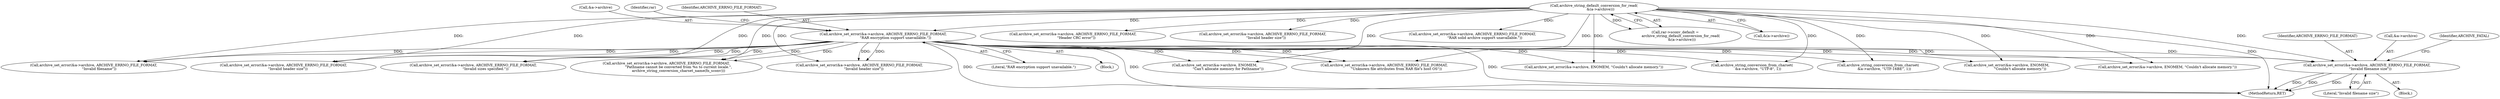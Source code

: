 digraph "0_libarchive_5562545b5562f6d12a4ef991fae158bf4ccf92b6@pointer" {
"1000634" [label="(Call,archive_set_error(&a->archive, ARCHIVE_ERRNO_FILE_FORMAT,\n      \"Invalid filename size\"))"];
"1000172" [label="(Call,archive_string_default_conversion_for_read(\n            &(a->archive)))"];
"1000470" [label="(Call,archive_set_error(&a->archive, ARCHIVE_ERRNO_FILE_FORMAT,\n                      \"RAR encryption support unavailable.\"))"];
"1000963" [label="(Call,archive_string_conversion_from_charset(\n           &a->archive, \"UTF-16BE\", 1))"];
"1001493" [label="(Call,archive_set_error(&a->archive, ARCHIVE_ERRNO_FILE_FORMAT,\n                      \"Unknown file attributes from RAR file's host OS\"))"];
"1000675" [label="(Call,archive_set_error(&a->archive, ENOMEM,\n                        \"Couldn't allocate memory.\"))"];
"1000480" [label="(Identifier,rar)"];
"1001350" [label="(Call,archive_set_error(&a->archive, ARCHIVE_ERRNO_FILE_FORMAT,\n        \"Invalid header size\"))"];
"1001288" [label="(Call,archive_set_error(&a->archive, ENOMEM, \"Couldn't allocate memory.\"))"];
"1000559" [label="(Call,archive_set_error(&a->archive, ARCHIVE_ERRNO_FILE_FORMAT,\n                      \"Invalid sizes specified.\"))"];
"1001681" [label="(Call,archive_set_error(&a->archive, ARCHIVE_ERRNO_FILE_FORMAT,\n                      \"Pathname cannot be converted from %s to current locale.\",\n                      archive_string_conversion_charset_name(fn_sconv)))"];
"1000639" [label="(Identifier,ARCHIVE_ERRNO_FILE_FORMAT)"];
"1000633" [label="(Block,)"];
"1001672" [label="(Call,archive_set_error(&a->archive, ENOMEM,\n                        \"Can't allocate memory for Pathname\"))"];
"1000635" [label="(Call,&a->archive)"];
"1000172" [label="(Call,archive_string_default_conversion_for_read(\n            &(a->archive)))"];
"1000470" [label="(Call,archive_set_error(&a->archive, ARCHIVE_ERRNO_FILE_FORMAT,\n                      \"RAR encryption support unavailable.\"))"];
"1000399" [label="(Call,archive_set_error(&a->archive, ARCHIVE_ERRNO_FILE_FORMAT,\n      \"Header CRC error\"))"];
"1000231" [label="(Call,archive_set_error(&a->archive, ARCHIVE_ERRNO_FILE_FORMAT,\n      \"Invalid header size\"))"];
"1001023" [label="(Call,archive_string_conversion_from_charset(\n           &a->archive, \"UTF-8\", 1))"];
"1000642" [label="(Identifier,ARCHIVE_FATAL)"];
"1001144" [label="(Call,archive_set_error(&a->archive, ENOMEM, \"Couldn't allocate memory.\"))"];
"1000355" [label="(Call,archive_set_error(&a->archive, ARCHIVE_ERRNO_FILE_FORMAT,\n                      \"RAR solid archive support unavailable.\"))"];
"1000931" [label="(Call,archive_set_error(&a->archive, ARCHIVE_ERRNO_FILE_FORMAT,\n          \"Invalid filename\"))"];
"1001383" [label="(Call,archive_set_error(&a->archive, ARCHIVE_ERRNO_FILE_FORMAT,\n        \"Invalid header size\"))"];
"1000475" [label="(Identifier,ARCHIVE_ERRNO_FILE_FORMAT)"];
"1000471" [label="(Call,&a->archive)"];
"1000476" [label="(Literal,\"RAR encryption support unavailable.\")"];
"1000640" [label="(Literal,\"Invalid filename size\")"];
"1000461" [label="(Block,)"];
"1001741" [label="(MethodReturn,RET)"];
"1000168" [label="(Call,rar->sconv_default =\n          archive_string_default_conversion_for_read(\n            &(a->archive)))"];
"1000173" [label="(Call,&(a->archive))"];
"1000634" [label="(Call,archive_set_error(&a->archive, ARCHIVE_ERRNO_FILE_FORMAT,\n      \"Invalid filename size\"))"];
"1000634" -> "1000633"  [label="AST: "];
"1000634" -> "1000640"  [label="CFG: "];
"1000635" -> "1000634"  [label="AST: "];
"1000639" -> "1000634"  [label="AST: "];
"1000640" -> "1000634"  [label="AST: "];
"1000642" -> "1000634"  [label="CFG: "];
"1000634" -> "1001741"  [label="DDG: "];
"1000634" -> "1001741"  [label="DDG: "];
"1000634" -> "1001741"  [label="DDG: "];
"1000172" -> "1000634"  [label="DDG: "];
"1000470" -> "1000634"  [label="DDG: "];
"1000470" -> "1000634"  [label="DDG: "];
"1000172" -> "1000168"  [label="AST: "];
"1000172" -> "1000173"  [label="CFG: "];
"1000173" -> "1000172"  [label="AST: "];
"1000168" -> "1000172"  [label="CFG: "];
"1000172" -> "1001741"  [label="DDG: "];
"1000172" -> "1000168"  [label="DDG: "];
"1000172" -> "1000231"  [label="DDG: "];
"1000172" -> "1000355"  [label="DDG: "];
"1000172" -> "1000399"  [label="DDG: "];
"1000172" -> "1000470"  [label="DDG: "];
"1000172" -> "1000559"  [label="DDG: "];
"1000172" -> "1000675"  [label="DDG: "];
"1000172" -> "1000931"  [label="DDG: "];
"1000172" -> "1000963"  [label="DDG: "];
"1000172" -> "1001023"  [label="DDG: "];
"1000172" -> "1001144"  [label="DDG: "];
"1000172" -> "1001288"  [label="DDG: "];
"1000172" -> "1001350"  [label="DDG: "];
"1000172" -> "1001383"  [label="DDG: "];
"1000172" -> "1001493"  [label="DDG: "];
"1000172" -> "1001672"  [label="DDG: "];
"1000172" -> "1001681"  [label="DDG: "];
"1000470" -> "1000461"  [label="AST: "];
"1000470" -> "1000476"  [label="CFG: "];
"1000471" -> "1000470"  [label="AST: "];
"1000475" -> "1000470"  [label="AST: "];
"1000476" -> "1000470"  [label="AST: "];
"1000480" -> "1000470"  [label="CFG: "];
"1000470" -> "1001741"  [label="DDG: "];
"1000470" -> "1001741"  [label="DDG: "];
"1000470" -> "1001741"  [label="DDG: "];
"1000470" -> "1000559"  [label="DDG: "];
"1000470" -> "1000559"  [label="DDG: "];
"1000470" -> "1000675"  [label="DDG: "];
"1000470" -> "1000931"  [label="DDG: "];
"1000470" -> "1000931"  [label="DDG: "];
"1000470" -> "1000963"  [label="DDG: "];
"1000470" -> "1001023"  [label="DDG: "];
"1000470" -> "1001144"  [label="DDG: "];
"1000470" -> "1001288"  [label="DDG: "];
"1000470" -> "1001350"  [label="DDG: "];
"1000470" -> "1001350"  [label="DDG: "];
"1000470" -> "1001383"  [label="DDG: "];
"1000470" -> "1001383"  [label="DDG: "];
"1000470" -> "1001493"  [label="DDG: "];
"1000470" -> "1001493"  [label="DDG: "];
"1000470" -> "1001672"  [label="DDG: "];
"1000470" -> "1001681"  [label="DDG: "];
"1000470" -> "1001681"  [label="DDG: "];
}
